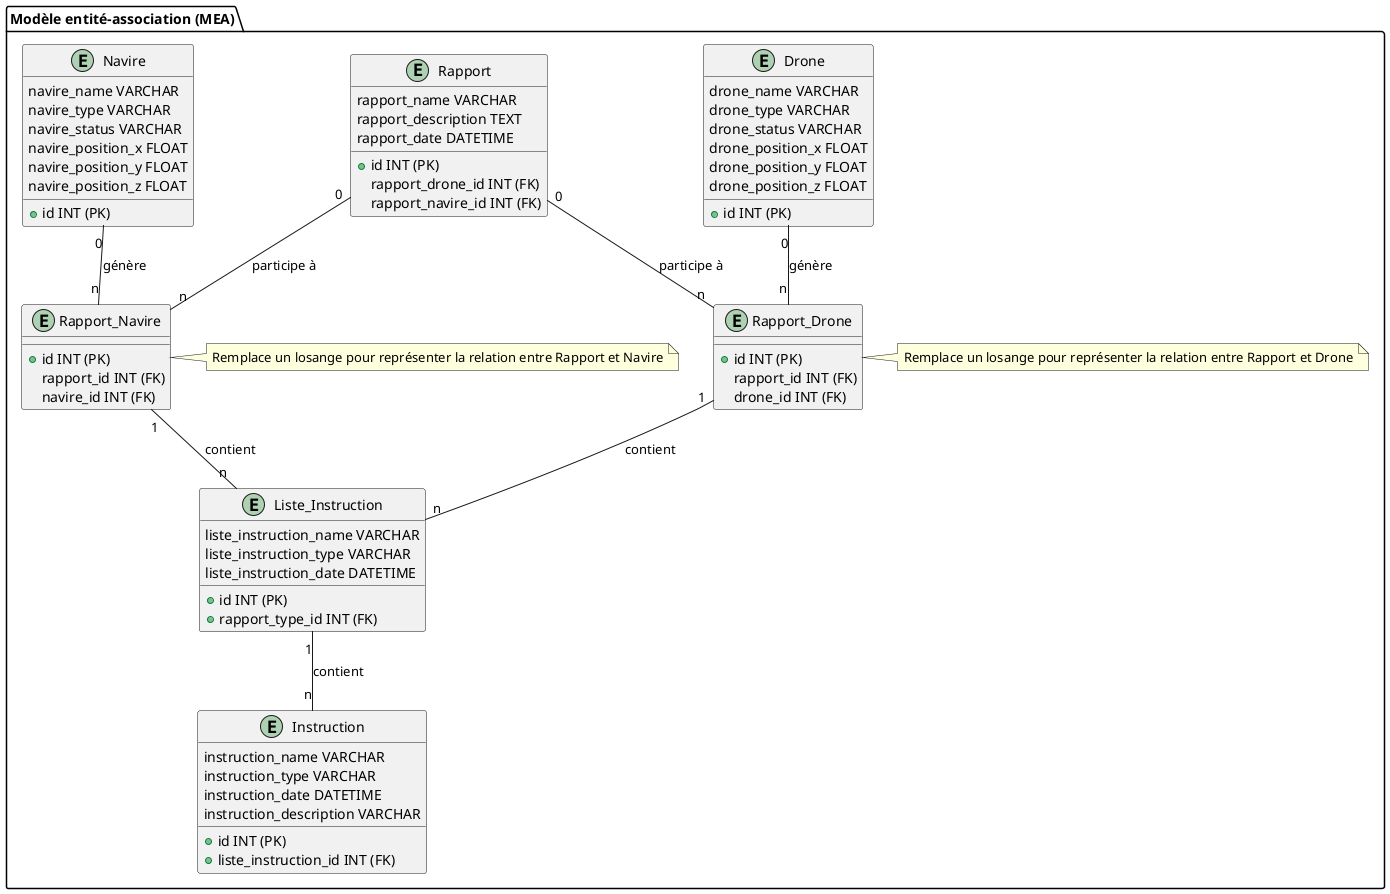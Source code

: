 @startuml
package "Modèle entité-association (MEA)" {
    entity Drone {
        + id INT (PK)
        drone_name VARCHAR
        drone_type VARCHAR
        drone_status VARCHAR
        drone_position_x FLOAT
        drone_position_y FLOAT
        drone_position_z FLOAT
    }

    entity Navire {
        + id INT (PK)
        navire_name VARCHAR
        navire_type VARCHAR
        navire_status VARCHAR
        navire_position_x FLOAT
        navire_position_y FLOAT
        navire_position_z FLOAT
    }

    entity Rapport {
        + id INT (PK)
        rapport_name VARCHAR
        rapport_description TEXT
        rapport_date DATETIME
        rapport_drone_id INT (FK)
        rapport_navire_id INT (FK)
    }

    entity Rapport_Drone {
        + id INT (PK)
        rapport_id INT (FK)
        drone_id INT (FK)
    }
    note right of Rapport_Drone
    Remplace un losange pour représenter la relation entre Rapport et Drone
    end note

    entity Rapport_Navire {
        + id INT (PK)
        rapport_id INT (FK)
        navire_id INT (FK)
    }
    note right of Rapport_Navire
    Remplace un losange pour représenter la relation entre Rapport et Navire
    end note

    entity Liste_Instruction {
        + id INT (PK)
        + rapport_type_id INT (FK)
        liste_instruction_name VARCHAR
        liste_instruction_type VARCHAR
        liste_instruction_date DATETIME
    }

    entity Instruction {
        + id INT (PK)
        + liste_instruction_id INT (FK)
        instruction_name VARCHAR
        instruction_type VARCHAR
        instruction_date DATETIME
        instruction_description VARCHAR
    }

    Drone "0" -- "n" Rapport_Drone : génère
    Rapport "0" -- "n" Rapport_Drone : participe à
    Navire "0" -- "n" Rapport_Navire : génère
    Rapport "0" -- "n" Rapport_Navire : participe à

    Rapport_Drone "1" -- "n" Liste_Instruction : contient
    Rapport_Navire "1" -- "n" Liste_Instruction : contient
    Liste_Instruction "1" -- "n" Instruction : contient
}
@enduml